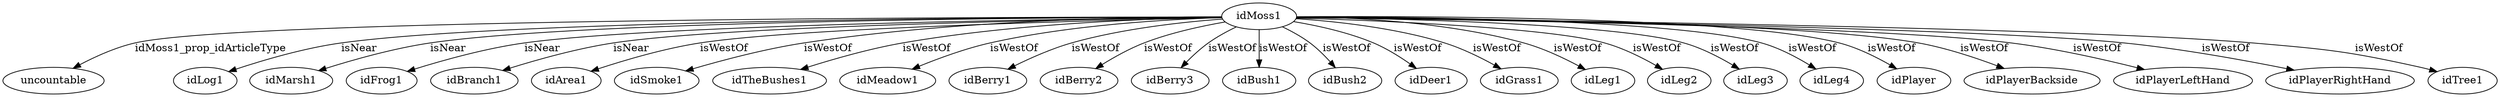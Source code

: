 strict digraph  {
idMoss1 [node_type=entity_node];
uncountable [node_type=property_node];
idLog1 [node_type=entity_node];
idMarsh1 [node_type=entity_node];
idFrog1 [node_type=entity_node];
idBranch1 [node_type=entity_node];
idArea1 [node_type=entity_node];
idSmoke1 [node_type=entity_node];
idTheBushes1 [node_type=entity_node];
idMeadow1 [node_type=entity_node];
idBerry1 [node_type=entity_node];
idBerry2 [node_type=entity_node];
idBerry3 [node_type=entity_node];
idBush1 [node_type=entity_node];
idBush2 [node_type=entity_node];
idDeer1 [node_type=entity_node];
idGrass1 [node_type=entity_node];
idLeg1 [node_type=entity_node];
idLeg2 [node_type=entity_node];
idLeg3 [node_type=entity_node];
idLeg4 [node_type=entity_node];
idPlayer [node_type=entity_node];
idPlayerBackside [node_type=entity_node];
idPlayerLeftHand [node_type=entity_node];
idPlayerRightHand [node_type=entity_node];
idTree1 [node_type=entity_node];
idMoss1 -> uncountable  [edge_type=property, label=idMoss1_prop_idArticleType];
idMoss1 -> idLog1  [edge_type=relationship, label=isNear];
idMoss1 -> idMarsh1  [edge_type=relationship, label=isNear];
idMoss1 -> idFrog1  [edge_type=relationship, label=isNear];
idMoss1 -> idBranch1  [edge_type=relationship, label=isNear];
idMoss1 -> idArea1  [edge_type=relationship, label=isWestOf];
idMoss1 -> idSmoke1  [edge_type=relationship, label=isWestOf];
idMoss1 -> idTheBushes1  [edge_type=relationship, label=isWestOf];
idMoss1 -> idMeadow1  [edge_type=relationship, label=isWestOf];
idMoss1 -> idBerry1  [edge_type=relationship, label=isWestOf];
idMoss1 -> idBerry2  [edge_type=relationship, label=isWestOf];
idMoss1 -> idBerry3  [edge_type=relationship, label=isWestOf];
idMoss1 -> idBush1  [edge_type=relationship, label=isWestOf];
idMoss1 -> idBush2  [edge_type=relationship, label=isWestOf];
idMoss1 -> idDeer1  [edge_type=relationship, label=isWestOf];
idMoss1 -> idGrass1  [edge_type=relationship, label=isWestOf];
idMoss1 -> idLeg1  [edge_type=relationship, label=isWestOf];
idMoss1 -> idLeg2  [edge_type=relationship, label=isWestOf];
idMoss1 -> idLeg3  [edge_type=relationship, label=isWestOf];
idMoss1 -> idLeg4  [edge_type=relationship, label=isWestOf];
idMoss1 -> idPlayer  [edge_type=relationship, label=isWestOf];
idMoss1 -> idPlayerBackside  [edge_type=relationship, label=isWestOf];
idMoss1 -> idPlayerLeftHand  [edge_type=relationship, label=isWestOf];
idMoss1 -> idPlayerRightHand  [edge_type=relationship, label=isWestOf];
idMoss1 -> idTree1  [edge_type=relationship, label=isWestOf];
}
